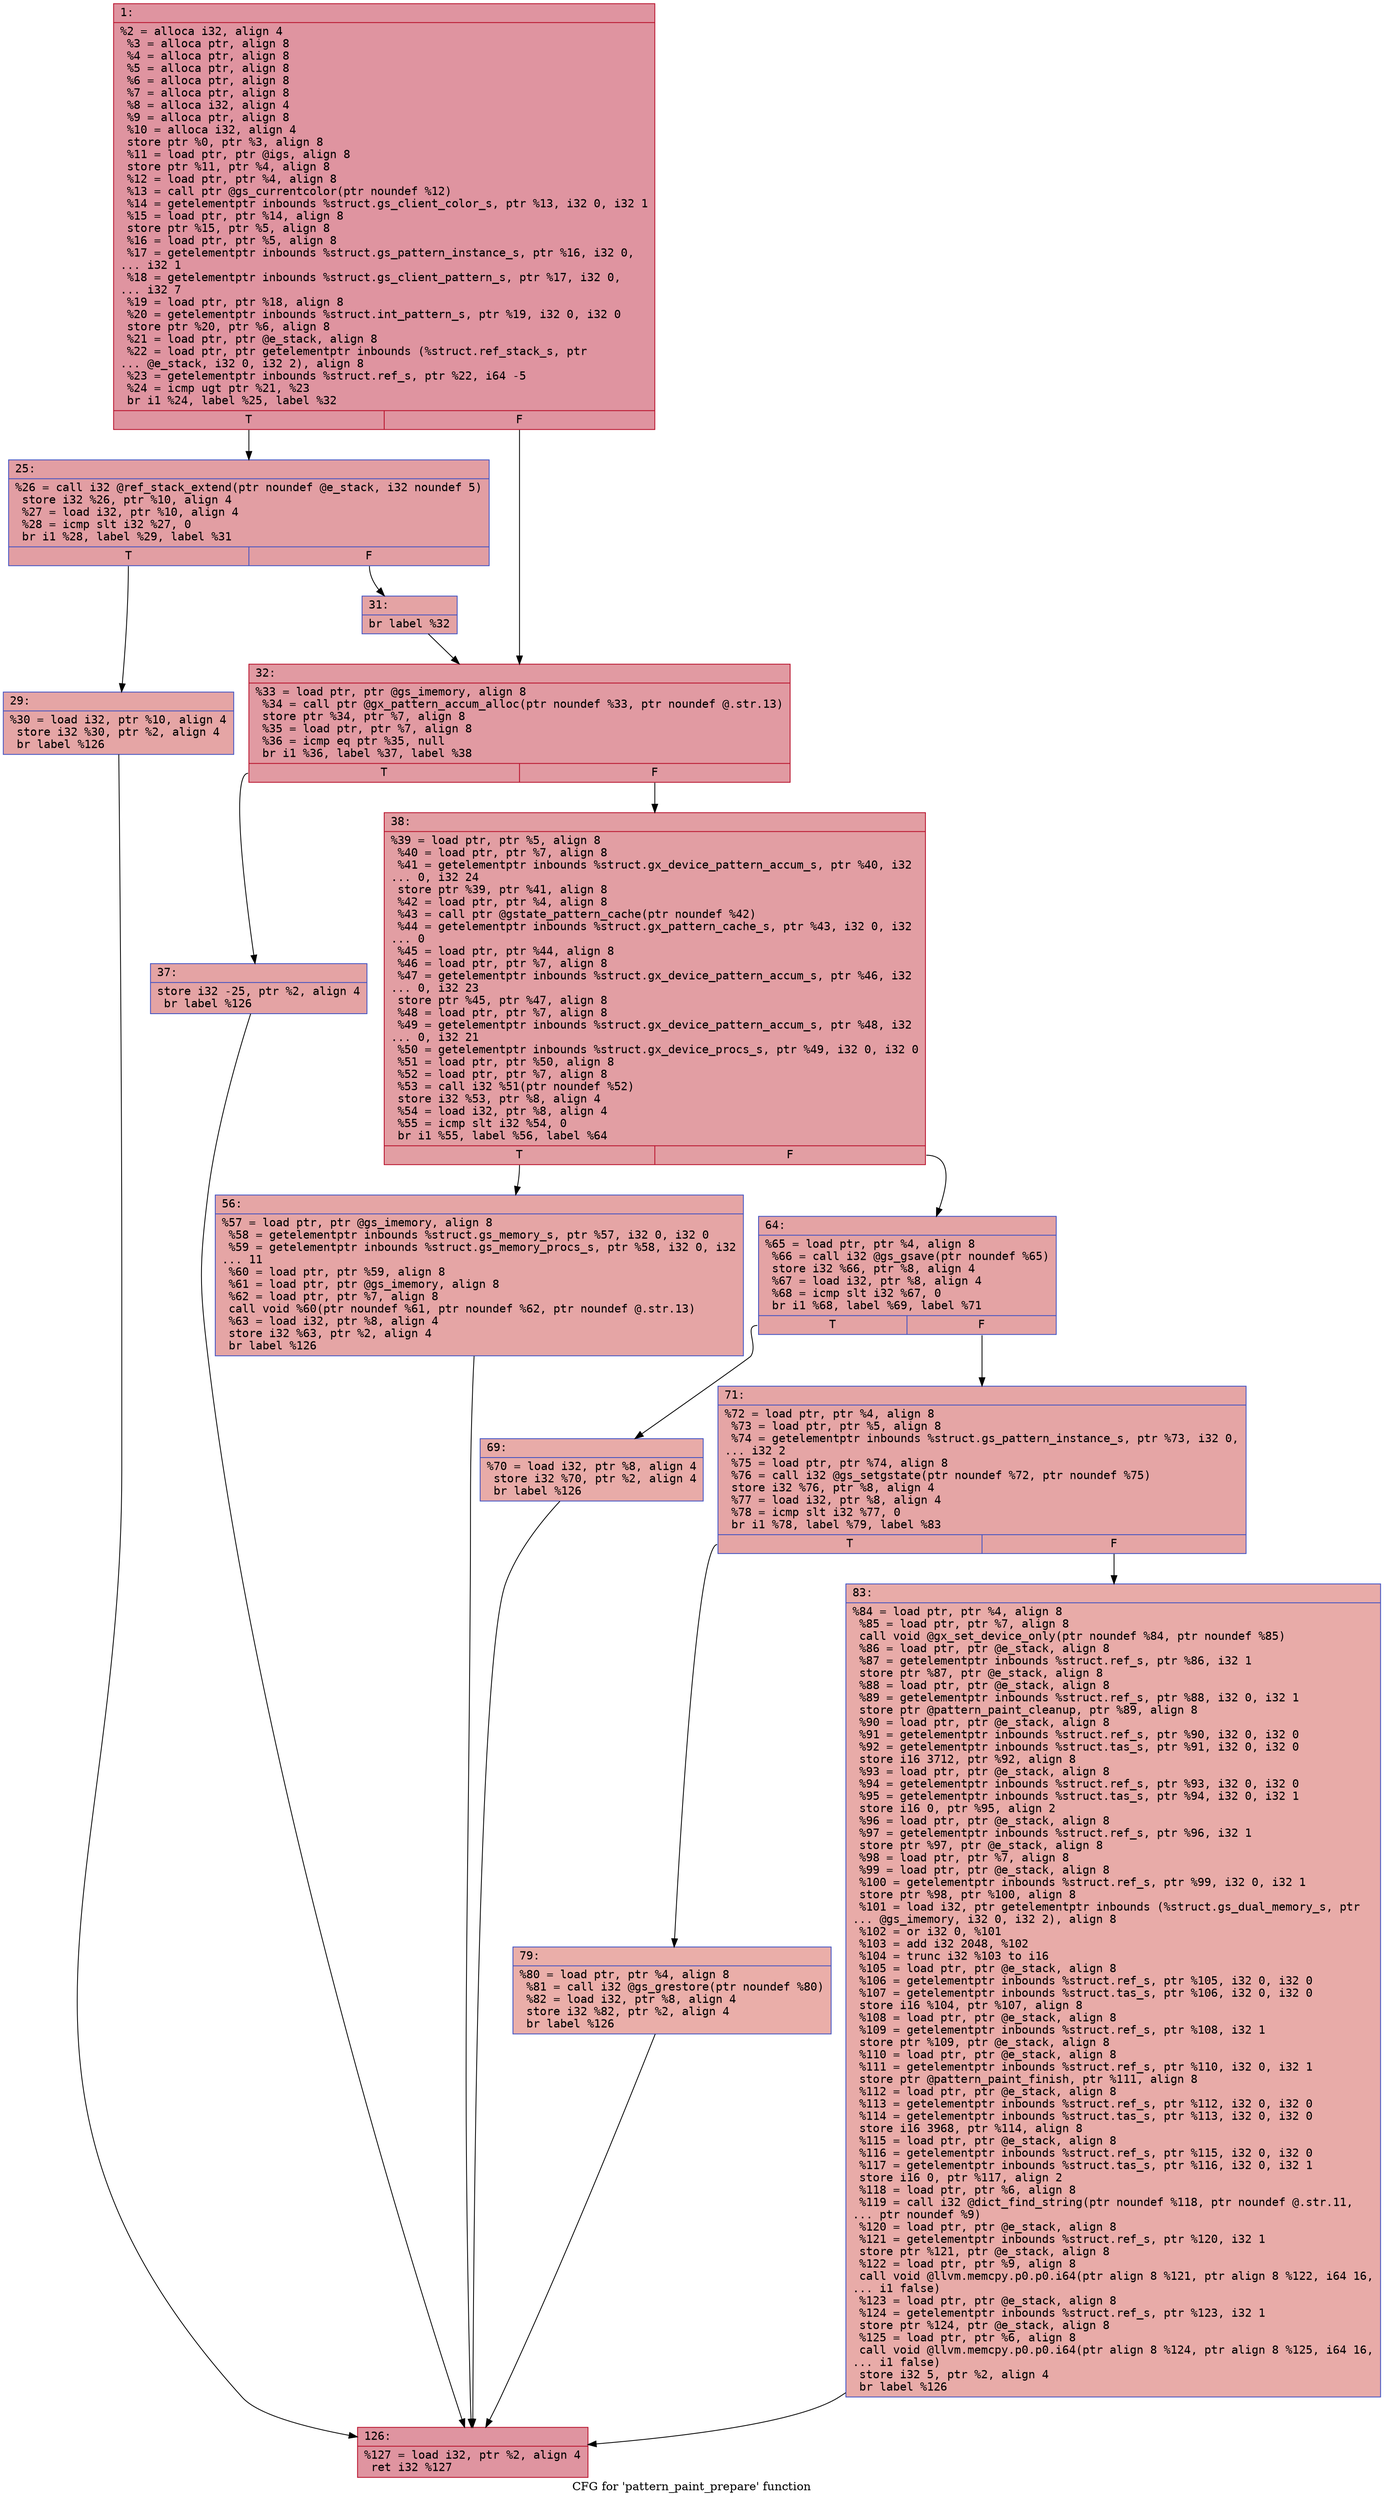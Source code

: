 digraph "CFG for 'pattern_paint_prepare' function" {
	label="CFG for 'pattern_paint_prepare' function";

	Node0x600000186fd0 [shape=record,color="#b70d28ff", style=filled, fillcolor="#b70d2870" fontname="Courier",label="{1:\l|  %2 = alloca i32, align 4\l  %3 = alloca ptr, align 8\l  %4 = alloca ptr, align 8\l  %5 = alloca ptr, align 8\l  %6 = alloca ptr, align 8\l  %7 = alloca ptr, align 8\l  %8 = alloca i32, align 4\l  %9 = alloca ptr, align 8\l  %10 = alloca i32, align 4\l  store ptr %0, ptr %3, align 8\l  %11 = load ptr, ptr @igs, align 8\l  store ptr %11, ptr %4, align 8\l  %12 = load ptr, ptr %4, align 8\l  %13 = call ptr @gs_currentcolor(ptr noundef %12)\l  %14 = getelementptr inbounds %struct.gs_client_color_s, ptr %13, i32 0, i32 1\l  %15 = load ptr, ptr %14, align 8\l  store ptr %15, ptr %5, align 8\l  %16 = load ptr, ptr %5, align 8\l  %17 = getelementptr inbounds %struct.gs_pattern_instance_s, ptr %16, i32 0,\l... i32 1\l  %18 = getelementptr inbounds %struct.gs_client_pattern_s, ptr %17, i32 0,\l... i32 7\l  %19 = load ptr, ptr %18, align 8\l  %20 = getelementptr inbounds %struct.int_pattern_s, ptr %19, i32 0, i32 0\l  store ptr %20, ptr %6, align 8\l  %21 = load ptr, ptr @e_stack, align 8\l  %22 = load ptr, ptr getelementptr inbounds (%struct.ref_stack_s, ptr\l... @e_stack, i32 0, i32 2), align 8\l  %23 = getelementptr inbounds %struct.ref_s, ptr %22, i64 -5\l  %24 = icmp ugt ptr %21, %23\l  br i1 %24, label %25, label %32\l|{<s0>T|<s1>F}}"];
	Node0x600000186fd0:s0 -> Node0x600000187020[tooltip="1 -> 25\nProbability 50.00%" ];
	Node0x600000186fd0:s1 -> Node0x600000187110[tooltip="1 -> 32\nProbability 50.00%" ];
	Node0x600000187020 [shape=record,color="#3d50c3ff", style=filled, fillcolor="#be242e70" fontname="Courier",label="{25:\l|  %26 = call i32 @ref_stack_extend(ptr noundef @e_stack, i32 noundef 5)\l  store i32 %26, ptr %10, align 4\l  %27 = load i32, ptr %10, align 4\l  %28 = icmp slt i32 %27, 0\l  br i1 %28, label %29, label %31\l|{<s0>T|<s1>F}}"];
	Node0x600000187020:s0 -> Node0x600000187070[tooltip="25 -> 29\nProbability 37.50%" ];
	Node0x600000187020:s1 -> Node0x6000001870c0[tooltip="25 -> 31\nProbability 62.50%" ];
	Node0x600000187070 [shape=record,color="#3d50c3ff", style=filled, fillcolor="#c5333470" fontname="Courier",label="{29:\l|  %30 = load i32, ptr %10, align 4\l  store i32 %30, ptr %2, align 4\l  br label %126\l}"];
	Node0x600000187070 -> Node0x6000001873e0[tooltip="29 -> 126\nProbability 100.00%" ];
	Node0x6000001870c0 [shape=record,color="#3d50c3ff", style=filled, fillcolor="#c32e3170" fontname="Courier",label="{31:\l|  br label %32\l}"];
	Node0x6000001870c0 -> Node0x600000187110[tooltip="31 -> 32\nProbability 100.00%" ];
	Node0x600000187110 [shape=record,color="#b70d28ff", style=filled, fillcolor="#bb1b2c70" fontname="Courier",label="{32:\l|  %33 = load ptr, ptr @gs_imemory, align 8\l  %34 = call ptr @gx_pattern_accum_alloc(ptr noundef %33, ptr noundef @.str.13)\l  store ptr %34, ptr %7, align 8\l  %35 = load ptr, ptr %7, align 8\l  %36 = icmp eq ptr %35, null\l  br i1 %36, label %37, label %38\l|{<s0>T|<s1>F}}"];
	Node0x600000187110:s0 -> Node0x600000187160[tooltip="32 -> 37\nProbability 37.50%" ];
	Node0x600000187110:s1 -> Node0x6000001871b0[tooltip="32 -> 38\nProbability 62.50%" ];
	Node0x600000187160 [shape=record,color="#3d50c3ff", style=filled, fillcolor="#c32e3170" fontname="Courier",label="{37:\l|  store i32 -25, ptr %2, align 4\l  br label %126\l}"];
	Node0x600000187160 -> Node0x6000001873e0[tooltip="37 -> 126\nProbability 100.00%" ];
	Node0x6000001871b0 [shape=record,color="#b70d28ff", style=filled, fillcolor="#be242e70" fontname="Courier",label="{38:\l|  %39 = load ptr, ptr %5, align 8\l  %40 = load ptr, ptr %7, align 8\l  %41 = getelementptr inbounds %struct.gx_device_pattern_accum_s, ptr %40, i32\l... 0, i32 24\l  store ptr %39, ptr %41, align 8\l  %42 = load ptr, ptr %4, align 8\l  %43 = call ptr @gstate_pattern_cache(ptr noundef %42)\l  %44 = getelementptr inbounds %struct.gx_pattern_cache_s, ptr %43, i32 0, i32\l... 0\l  %45 = load ptr, ptr %44, align 8\l  %46 = load ptr, ptr %7, align 8\l  %47 = getelementptr inbounds %struct.gx_device_pattern_accum_s, ptr %46, i32\l... 0, i32 23\l  store ptr %45, ptr %47, align 8\l  %48 = load ptr, ptr %7, align 8\l  %49 = getelementptr inbounds %struct.gx_device_pattern_accum_s, ptr %48, i32\l... 0, i32 21\l  %50 = getelementptr inbounds %struct.gx_device_procs_s, ptr %49, i32 0, i32 0\l  %51 = load ptr, ptr %50, align 8\l  %52 = load ptr, ptr %7, align 8\l  %53 = call i32 %51(ptr noundef %52)\l  store i32 %53, ptr %8, align 4\l  %54 = load i32, ptr %8, align 4\l  %55 = icmp slt i32 %54, 0\l  br i1 %55, label %56, label %64\l|{<s0>T|<s1>F}}"];
	Node0x6000001871b0:s0 -> Node0x600000187200[tooltip="38 -> 56\nProbability 37.50%" ];
	Node0x6000001871b0:s1 -> Node0x600000187250[tooltip="38 -> 64\nProbability 62.50%" ];
	Node0x600000187200 [shape=record,color="#3d50c3ff", style=filled, fillcolor="#c5333470" fontname="Courier",label="{56:\l|  %57 = load ptr, ptr @gs_imemory, align 8\l  %58 = getelementptr inbounds %struct.gs_memory_s, ptr %57, i32 0, i32 0\l  %59 = getelementptr inbounds %struct.gs_memory_procs_s, ptr %58, i32 0, i32\l... 11\l  %60 = load ptr, ptr %59, align 8\l  %61 = load ptr, ptr @gs_imemory, align 8\l  %62 = load ptr, ptr %7, align 8\l  call void %60(ptr noundef %61, ptr noundef %62, ptr noundef @.str.13)\l  %63 = load i32, ptr %8, align 4\l  store i32 %63, ptr %2, align 4\l  br label %126\l}"];
	Node0x600000187200 -> Node0x6000001873e0[tooltip="56 -> 126\nProbability 100.00%" ];
	Node0x600000187250 [shape=record,color="#3d50c3ff", style=filled, fillcolor="#c32e3170" fontname="Courier",label="{64:\l|  %65 = load ptr, ptr %4, align 8\l  %66 = call i32 @gs_gsave(ptr noundef %65)\l  store i32 %66, ptr %8, align 4\l  %67 = load i32, ptr %8, align 4\l  %68 = icmp slt i32 %67, 0\l  br i1 %68, label %69, label %71\l|{<s0>T|<s1>F}}"];
	Node0x600000187250:s0 -> Node0x6000001872a0[tooltip="64 -> 69\nProbability 37.50%" ];
	Node0x600000187250:s1 -> Node0x6000001872f0[tooltip="64 -> 71\nProbability 62.50%" ];
	Node0x6000001872a0 [shape=record,color="#3d50c3ff", style=filled, fillcolor="#cc403a70" fontname="Courier",label="{69:\l|  %70 = load i32, ptr %8, align 4\l  store i32 %70, ptr %2, align 4\l  br label %126\l}"];
	Node0x6000001872a0 -> Node0x6000001873e0[tooltip="69 -> 126\nProbability 100.00%" ];
	Node0x6000001872f0 [shape=record,color="#3d50c3ff", style=filled, fillcolor="#c5333470" fontname="Courier",label="{71:\l|  %72 = load ptr, ptr %4, align 8\l  %73 = load ptr, ptr %5, align 8\l  %74 = getelementptr inbounds %struct.gs_pattern_instance_s, ptr %73, i32 0,\l... i32 2\l  %75 = load ptr, ptr %74, align 8\l  %76 = call i32 @gs_setgstate(ptr noundef %72, ptr noundef %75)\l  store i32 %76, ptr %8, align 4\l  %77 = load i32, ptr %8, align 4\l  %78 = icmp slt i32 %77, 0\l  br i1 %78, label %79, label %83\l|{<s0>T|<s1>F}}"];
	Node0x6000001872f0:s0 -> Node0x600000187340[tooltip="71 -> 79\nProbability 37.50%" ];
	Node0x6000001872f0:s1 -> Node0x600000187390[tooltip="71 -> 83\nProbability 62.50%" ];
	Node0x600000187340 [shape=record,color="#3d50c3ff", style=filled, fillcolor="#d0473d70" fontname="Courier",label="{79:\l|  %80 = load ptr, ptr %4, align 8\l  %81 = call i32 @gs_grestore(ptr noundef %80)\l  %82 = load i32, ptr %8, align 4\l  store i32 %82, ptr %2, align 4\l  br label %126\l}"];
	Node0x600000187340 -> Node0x6000001873e0[tooltip="79 -> 126\nProbability 100.00%" ];
	Node0x600000187390 [shape=record,color="#3d50c3ff", style=filled, fillcolor="#cc403a70" fontname="Courier",label="{83:\l|  %84 = load ptr, ptr %4, align 8\l  %85 = load ptr, ptr %7, align 8\l  call void @gx_set_device_only(ptr noundef %84, ptr noundef %85)\l  %86 = load ptr, ptr @e_stack, align 8\l  %87 = getelementptr inbounds %struct.ref_s, ptr %86, i32 1\l  store ptr %87, ptr @e_stack, align 8\l  %88 = load ptr, ptr @e_stack, align 8\l  %89 = getelementptr inbounds %struct.ref_s, ptr %88, i32 0, i32 1\l  store ptr @pattern_paint_cleanup, ptr %89, align 8\l  %90 = load ptr, ptr @e_stack, align 8\l  %91 = getelementptr inbounds %struct.ref_s, ptr %90, i32 0, i32 0\l  %92 = getelementptr inbounds %struct.tas_s, ptr %91, i32 0, i32 0\l  store i16 3712, ptr %92, align 8\l  %93 = load ptr, ptr @e_stack, align 8\l  %94 = getelementptr inbounds %struct.ref_s, ptr %93, i32 0, i32 0\l  %95 = getelementptr inbounds %struct.tas_s, ptr %94, i32 0, i32 1\l  store i16 0, ptr %95, align 2\l  %96 = load ptr, ptr @e_stack, align 8\l  %97 = getelementptr inbounds %struct.ref_s, ptr %96, i32 1\l  store ptr %97, ptr @e_stack, align 8\l  %98 = load ptr, ptr %7, align 8\l  %99 = load ptr, ptr @e_stack, align 8\l  %100 = getelementptr inbounds %struct.ref_s, ptr %99, i32 0, i32 1\l  store ptr %98, ptr %100, align 8\l  %101 = load i32, ptr getelementptr inbounds (%struct.gs_dual_memory_s, ptr\l... @gs_imemory, i32 0, i32 2), align 8\l  %102 = or i32 0, %101\l  %103 = add i32 2048, %102\l  %104 = trunc i32 %103 to i16\l  %105 = load ptr, ptr @e_stack, align 8\l  %106 = getelementptr inbounds %struct.ref_s, ptr %105, i32 0, i32 0\l  %107 = getelementptr inbounds %struct.tas_s, ptr %106, i32 0, i32 0\l  store i16 %104, ptr %107, align 8\l  %108 = load ptr, ptr @e_stack, align 8\l  %109 = getelementptr inbounds %struct.ref_s, ptr %108, i32 1\l  store ptr %109, ptr @e_stack, align 8\l  %110 = load ptr, ptr @e_stack, align 8\l  %111 = getelementptr inbounds %struct.ref_s, ptr %110, i32 0, i32 1\l  store ptr @pattern_paint_finish, ptr %111, align 8\l  %112 = load ptr, ptr @e_stack, align 8\l  %113 = getelementptr inbounds %struct.ref_s, ptr %112, i32 0, i32 0\l  %114 = getelementptr inbounds %struct.tas_s, ptr %113, i32 0, i32 0\l  store i16 3968, ptr %114, align 8\l  %115 = load ptr, ptr @e_stack, align 8\l  %116 = getelementptr inbounds %struct.ref_s, ptr %115, i32 0, i32 0\l  %117 = getelementptr inbounds %struct.tas_s, ptr %116, i32 0, i32 1\l  store i16 0, ptr %117, align 2\l  %118 = load ptr, ptr %6, align 8\l  %119 = call i32 @dict_find_string(ptr noundef %118, ptr noundef @.str.11,\l... ptr noundef %9)\l  %120 = load ptr, ptr @e_stack, align 8\l  %121 = getelementptr inbounds %struct.ref_s, ptr %120, i32 1\l  store ptr %121, ptr @e_stack, align 8\l  %122 = load ptr, ptr %9, align 8\l  call void @llvm.memcpy.p0.p0.i64(ptr align 8 %121, ptr align 8 %122, i64 16,\l... i1 false)\l  %123 = load ptr, ptr @e_stack, align 8\l  %124 = getelementptr inbounds %struct.ref_s, ptr %123, i32 1\l  store ptr %124, ptr @e_stack, align 8\l  %125 = load ptr, ptr %6, align 8\l  call void @llvm.memcpy.p0.p0.i64(ptr align 8 %124, ptr align 8 %125, i64 16,\l... i1 false)\l  store i32 5, ptr %2, align 4\l  br label %126\l}"];
	Node0x600000187390 -> Node0x6000001873e0[tooltip="83 -> 126\nProbability 100.00%" ];
	Node0x6000001873e0 [shape=record,color="#b70d28ff", style=filled, fillcolor="#b70d2870" fontname="Courier",label="{126:\l|  %127 = load i32, ptr %2, align 4\l  ret i32 %127\l}"];
}
